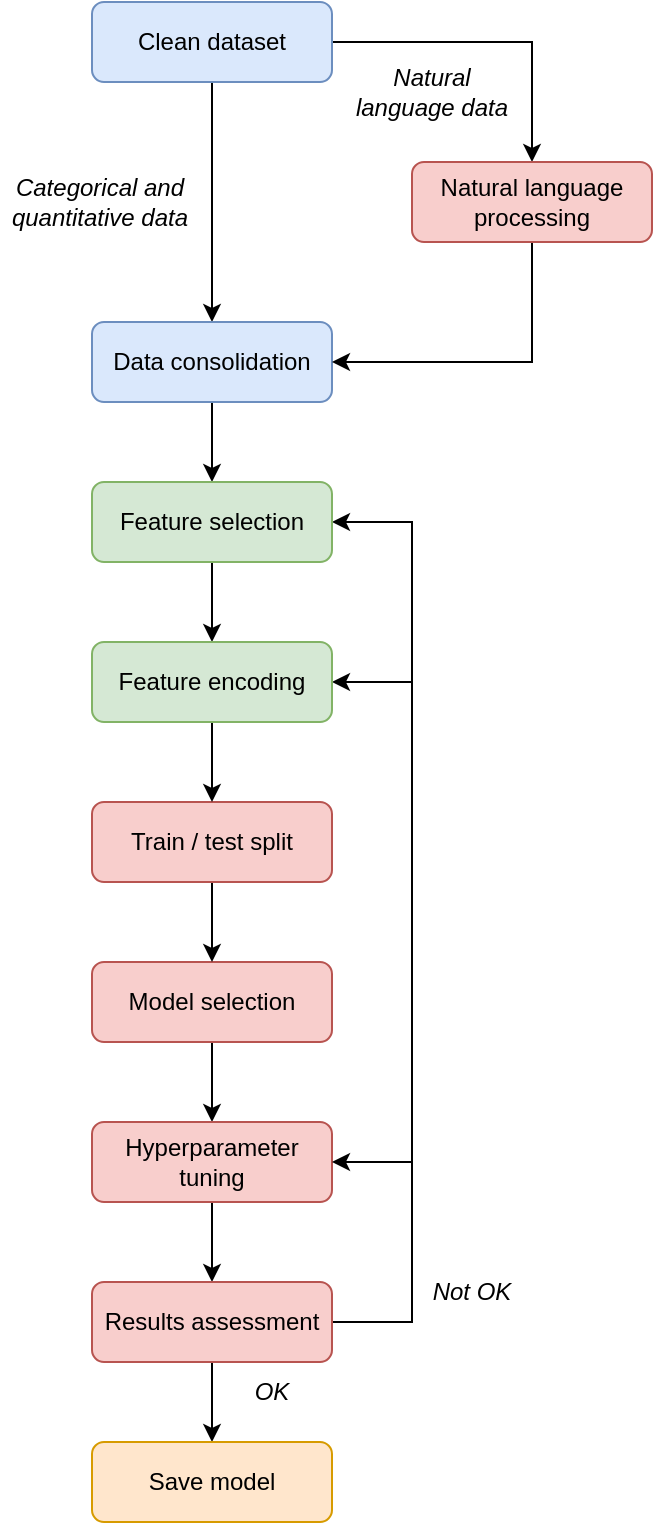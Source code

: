 <mxfile version="17.4.6" type="github">
  <diagram id="cuV30GmWtsBzU31-yGDN" name="Page-1">
    <mxGraphModel dx="1391" dy="782" grid="1" gridSize="10" guides="1" tooltips="1" connect="1" arrows="1" fold="1" page="1" pageScale="1" pageWidth="827" pageHeight="1169" math="0" shadow="0">
      <root>
        <mxCell id="0" />
        <mxCell id="1" parent="0" />
        <mxCell id="upn7SqK1WlgC9lg57BWG-32" style="edgeStyle=orthogonalEdgeStyle;rounded=0;orthogonalLoop=1;jettySize=auto;html=1;exitX=0.5;exitY=1;exitDx=0;exitDy=0;" edge="1" parent="1" source="upn7SqK1WlgC9lg57BWG-1" target="upn7SqK1WlgC9lg57BWG-6">
          <mxGeometry relative="1" as="geometry" />
        </mxCell>
        <mxCell id="upn7SqK1WlgC9lg57BWG-37" style="edgeStyle=orthogonalEdgeStyle;rounded=0;orthogonalLoop=1;jettySize=auto;html=1;exitX=1;exitY=0.5;exitDx=0;exitDy=0;" edge="1" parent="1" source="upn7SqK1WlgC9lg57BWG-1" target="upn7SqK1WlgC9lg57BWG-11">
          <mxGeometry relative="1" as="geometry" />
        </mxCell>
        <mxCell id="upn7SqK1WlgC9lg57BWG-1" value="Clean dataset" style="rounded=1;whiteSpace=wrap;html=1;fillColor=#dae8fc;strokeColor=#6c8ebf;" vertex="1" parent="1">
          <mxGeometry x="360" y="40" width="120" height="40" as="geometry" />
        </mxCell>
        <mxCell id="upn7SqK1WlgC9lg57BWG-20" style="edgeStyle=orthogonalEdgeStyle;rounded=0;orthogonalLoop=1;jettySize=auto;html=1;exitX=0.5;exitY=1;exitDx=0;exitDy=0;entryX=0.5;entryY=0;entryDx=0;entryDy=0;" edge="1" parent="1" source="upn7SqK1WlgC9lg57BWG-2" target="upn7SqK1WlgC9lg57BWG-4">
          <mxGeometry relative="1" as="geometry" />
        </mxCell>
        <mxCell id="upn7SqK1WlgC9lg57BWG-2" value="Model selection" style="rounded=1;whiteSpace=wrap;html=1;fillColor=#f8cecc;strokeColor=#b85450;" vertex="1" parent="1">
          <mxGeometry x="360" y="520" width="120" height="40" as="geometry" />
        </mxCell>
        <mxCell id="upn7SqK1WlgC9lg57BWG-19" style="edgeStyle=orthogonalEdgeStyle;rounded=0;orthogonalLoop=1;jettySize=auto;html=1;exitX=0.5;exitY=1;exitDx=0;exitDy=0;entryX=0.5;entryY=0;entryDx=0;entryDy=0;" edge="1" parent="1" source="upn7SqK1WlgC9lg57BWG-3" target="upn7SqK1WlgC9lg57BWG-2">
          <mxGeometry relative="1" as="geometry" />
        </mxCell>
        <mxCell id="upn7SqK1WlgC9lg57BWG-3" value="Train / test split" style="rounded=1;whiteSpace=wrap;html=1;fillColor=#f8cecc;strokeColor=#b85450;" vertex="1" parent="1">
          <mxGeometry x="360" y="440" width="120" height="40" as="geometry" />
        </mxCell>
        <mxCell id="upn7SqK1WlgC9lg57BWG-21" style="edgeStyle=orthogonalEdgeStyle;rounded=0;orthogonalLoop=1;jettySize=auto;html=1;exitX=0.5;exitY=1;exitDx=0;exitDy=0;entryX=0.5;entryY=0;entryDx=0;entryDy=0;" edge="1" parent="1" source="upn7SqK1WlgC9lg57BWG-4" target="upn7SqK1WlgC9lg57BWG-5">
          <mxGeometry relative="1" as="geometry" />
        </mxCell>
        <mxCell id="upn7SqK1WlgC9lg57BWG-4" value="Hyperparameter tuning" style="rounded=1;whiteSpace=wrap;html=1;fillColor=#f8cecc;strokeColor=#b85450;" vertex="1" parent="1">
          <mxGeometry x="360" y="600" width="120" height="40" as="geometry" />
        </mxCell>
        <mxCell id="upn7SqK1WlgC9lg57BWG-23" style="edgeStyle=orthogonalEdgeStyle;rounded=0;orthogonalLoop=1;jettySize=auto;html=1;exitX=1;exitY=0.5;exitDx=0;exitDy=0;entryX=1;entryY=0.5;entryDx=0;entryDy=0;" edge="1" parent="1" source="upn7SqK1WlgC9lg57BWG-5" target="upn7SqK1WlgC9lg57BWG-4">
          <mxGeometry relative="1" as="geometry">
            <Array as="points">
              <mxPoint x="520" y="700" />
              <mxPoint x="520" y="620" />
            </Array>
          </mxGeometry>
        </mxCell>
        <mxCell id="upn7SqK1WlgC9lg57BWG-26" style="edgeStyle=orthogonalEdgeStyle;rounded=0;orthogonalLoop=1;jettySize=auto;html=1;exitX=0.5;exitY=1;exitDx=0;exitDy=0;entryX=0.5;entryY=0;entryDx=0;entryDy=0;" edge="1" parent="1" source="upn7SqK1WlgC9lg57BWG-5" target="upn7SqK1WlgC9lg57BWG-25">
          <mxGeometry relative="1" as="geometry" />
        </mxCell>
        <mxCell id="upn7SqK1WlgC9lg57BWG-28" style="edgeStyle=orthogonalEdgeStyle;rounded=0;orthogonalLoop=1;jettySize=auto;html=1;exitX=1;exitY=0.5;exitDx=0;exitDy=0;entryX=1;entryY=0.5;entryDx=0;entryDy=0;" edge="1" parent="1" source="upn7SqK1WlgC9lg57BWG-5" target="upn7SqK1WlgC9lg57BWG-7">
          <mxGeometry relative="1" as="geometry">
            <Array as="points">
              <mxPoint x="520" y="700" />
              <mxPoint x="520" y="300" />
            </Array>
          </mxGeometry>
        </mxCell>
        <mxCell id="upn7SqK1WlgC9lg57BWG-29" style="edgeStyle=orthogonalEdgeStyle;rounded=0;orthogonalLoop=1;jettySize=auto;html=1;exitX=1;exitY=0.5;exitDx=0;exitDy=0;entryX=1;entryY=0.5;entryDx=0;entryDy=0;" edge="1" parent="1" source="upn7SqK1WlgC9lg57BWG-5" target="upn7SqK1WlgC9lg57BWG-27">
          <mxGeometry relative="1" as="geometry">
            <Array as="points">
              <mxPoint x="520" y="700" />
              <mxPoint x="520" y="380" />
            </Array>
          </mxGeometry>
        </mxCell>
        <mxCell id="upn7SqK1WlgC9lg57BWG-5" value="Results assessment" style="rounded=1;whiteSpace=wrap;html=1;fillColor=#f8cecc;strokeColor=#b85450;" vertex="1" parent="1">
          <mxGeometry x="360" y="680" width="120" height="40" as="geometry" />
        </mxCell>
        <mxCell id="upn7SqK1WlgC9lg57BWG-17" style="edgeStyle=orthogonalEdgeStyle;rounded=0;orthogonalLoop=1;jettySize=auto;html=1;exitX=0.5;exitY=1;exitDx=0;exitDy=0;entryX=0.5;entryY=0;entryDx=0;entryDy=0;" edge="1" parent="1" source="upn7SqK1WlgC9lg57BWG-6" target="upn7SqK1WlgC9lg57BWG-7">
          <mxGeometry relative="1" as="geometry" />
        </mxCell>
        <mxCell id="upn7SqK1WlgC9lg57BWG-6" value="Data consolidation" style="rounded=1;whiteSpace=wrap;html=1;fillColor=#dae8fc;strokeColor=#6c8ebf;" vertex="1" parent="1">
          <mxGeometry x="360" y="200" width="120" height="40" as="geometry" />
        </mxCell>
        <mxCell id="upn7SqK1WlgC9lg57BWG-30" style="edgeStyle=orthogonalEdgeStyle;rounded=0;orthogonalLoop=1;jettySize=auto;html=1;exitX=0.5;exitY=1;exitDx=0;exitDy=0;entryX=0.5;entryY=0;entryDx=0;entryDy=0;" edge="1" parent="1" source="upn7SqK1WlgC9lg57BWG-7" target="upn7SqK1WlgC9lg57BWG-27">
          <mxGeometry relative="1" as="geometry" />
        </mxCell>
        <mxCell id="upn7SqK1WlgC9lg57BWG-7" value="Feature selection" style="rounded=1;whiteSpace=wrap;html=1;fillColor=#d5e8d4;strokeColor=#82b366;" vertex="1" parent="1">
          <mxGeometry x="360" y="280" width="120" height="40" as="geometry" />
        </mxCell>
        <mxCell id="upn7SqK1WlgC9lg57BWG-34" style="edgeStyle=orthogonalEdgeStyle;rounded=0;orthogonalLoop=1;jettySize=auto;html=1;exitX=0.5;exitY=1;exitDx=0;exitDy=0;entryX=1;entryY=0.5;entryDx=0;entryDy=0;" edge="1" parent="1" source="upn7SqK1WlgC9lg57BWG-11" target="upn7SqK1WlgC9lg57BWG-6">
          <mxGeometry relative="1" as="geometry" />
        </mxCell>
        <mxCell id="upn7SqK1WlgC9lg57BWG-11" value="Natural language processing" style="rounded=1;whiteSpace=wrap;html=1;fillColor=#f8cecc;strokeColor=#b85450;" vertex="1" parent="1">
          <mxGeometry x="520" y="120" width="120" height="40" as="geometry" />
        </mxCell>
        <mxCell id="upn7SqK1WlgC9lg57BWG-25" value="Save model" style="rounded=1;whiteSpace=wrap;html=1;fillColor=#ffe6cc;strokeColor=#d79b00;" vertex="1" parent="1">
          <mxGeometry x="360" y="760" width="120" height="40" as="geometry" />
        </mxCell>
        <mxCell id="upn7SqK1WlgC9lg57BWG-31" style="edgeStyle=orthogonalEdgeStyle;rounded=0;orthogonalLoop=1;jettySize=auto;html=1;exitX=0.5;exitY=1;exitDx=0;exitDy=0;entryX=0.5;entryY=0;entryDx=0;entryDy=0;" edge="1" parent="1" source="upn7SqK1WlgC9lg57BWG-27" target="upn7SqK1WlgC9lg57BWG-3">
          <mxGeometry relative="1" as="geometry" />
        </mxCell>
        <mxCell id="upn7SqK1WlgC9lg57BWG-27" value="Feature encoding" style="rounded=1;whiteSpace=wrap;html=1;fillColor=#d5e8d4;strokeColor=#82b366;" vertex="1" parent="1">
          <mxGeometry x="360" y="360" width="120" height="40" as="geometry" />
        </mxCell>
        <mxCell id="upn7SqK1WlgC9lg57BWG-35" value="&lt;i&gt;Natural language data&lt;/i&gt;" style="text;html=1;strokeColor=none;fillColor=none;align=center;verticalAlign=middle;whiteSpace=wrap;rounded=0;" vertex="1" parent="1">
          <mxGeometry x="490" y="70" width="80" height="30" as="geometry" />
        </mxCell>
        <mxCell id="upn7SqK1WlgC9lg57BWG-38" value="&lt;i&gt;Categorical and quantitative data&lt;/i&gt;" style="text;html=1;strokeColor=none;fillColor=none;align=center;verticalAlign=middle;whiteSpace=wrap;rounded=0;" vertex="1" parent="1">
          <mxGeometry x="314" y="125" width="100" height="30" as="geometry" />
        </mxCell>
        <mxCell id="upn7SqK1WlgC9lg57BWG-39" value="&lt;i&gt;Not OK&lt;/i&gt;" style="text;html=1;strokeColor=none;fillColor=none;align=center;verticalAlign=middle;whiteSpace=wrap;rounded=0;rotation=0;" vertex="1" parent="1">
          <mxGeometry x="520" y="670" width="60" height="30" as="geometry" />
        </mxCell>
        <mxCell id="upn7SqK1WlgC9lg57BWG-40" value="&lt;i&gt;OK&lt;/i&gt;" style="text;html=1;strokeColor=none;fillColor=none;align=center;verticalAlign=middle;whiteSpace=wrap;rounded=0;rotation=0;" vertex="1" parent="1">
          <mxGeometry x="420" y="720" width="60" height="30" as="geometry" />
        </mxCell>
      </root>
    </mxGraphModel>
  </diagram>
</mxfile>
